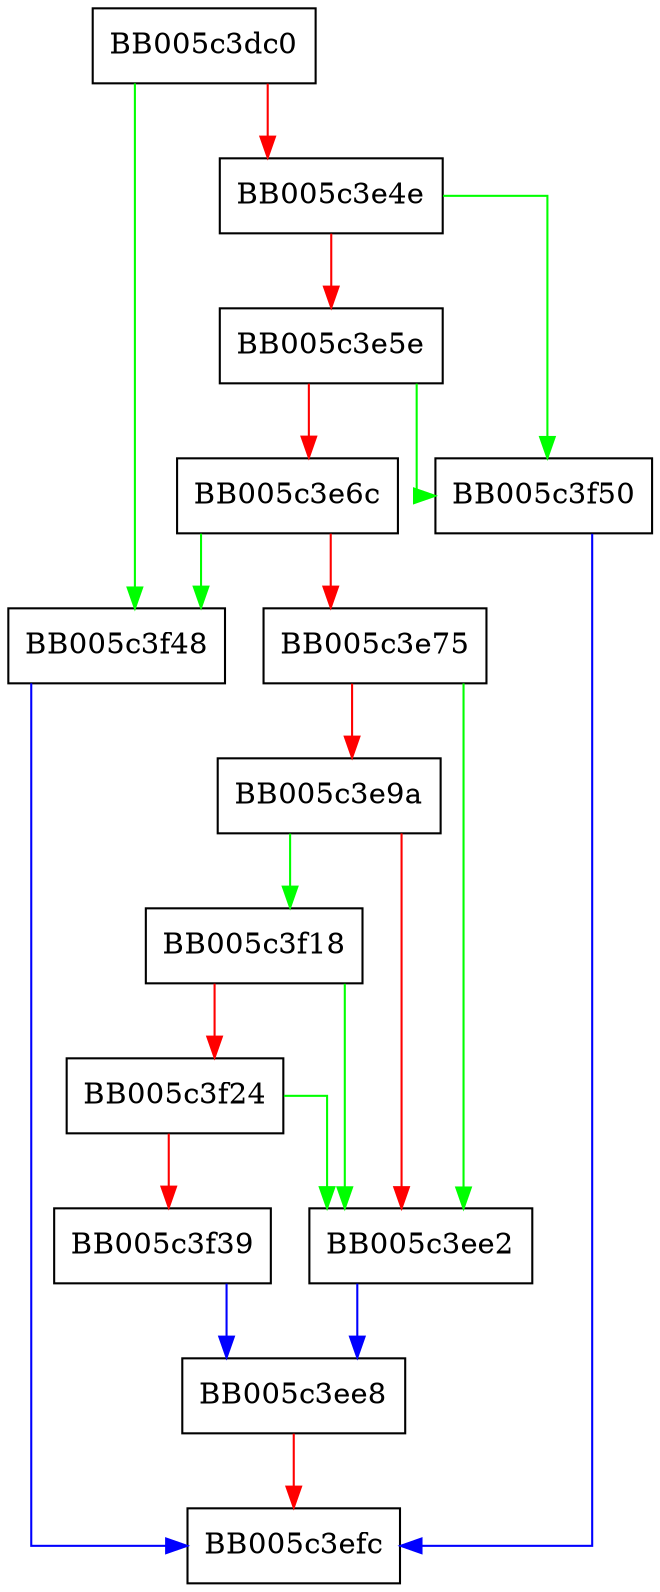 digraph EVP_CIPHER_CTX_get_algor {
  node [shape="box"];
  graph [splines=ortho];
  BB005c3dc0 -> BB005c3f48 [color="green"];
  BB005c3dc0 -> BB005c3e4e [color="red"];
  BB005c3e4e -> BB005c3f50 [color="green"];
  BB005c3e4e -> BB005c3e5e [color="red"];
  BB005c3e5e -> BB005c3f50 [color="green"];
  BB005c3e5e -> BB005c3e6c [color="red"];
  BB005c3e6c -> BB005c3f48 [color="green"];
  BB005c3e6c -> BB005c3e75 [color="red"];
  BB005c3e75 -> BB005c3ee2 [color="green"];
  BB005c3e75 -> BB005c3e9a [color="red"];
  BB005c3e9a -> BB005c3f18 [color="green"];
  BB005c3e9a -> BB005c3ee2 [color="red"];
  BB005c3ee2 -> BB005c3ee8 [color="blue"];
  BB005c3ee8 -> BB005c3efc [color="red"];
  BB005c3f18 -> BB005c3ee2 [color="green"];
  BB005c3f18 -> BB005c3f24 [color="red"];
  BB005c3f24 -> BB005c3ee2 [color="green"];
  BB005c3f24 -> BB005c3f39 [color="red"];
  BB005c3f39 -> BB005c3ee8 [color="blue"];
  BB005c3f48 -> BB005c3efc [color="blue"];
  BB005c3f50 -> BB005c3efc [color="blue"];
}